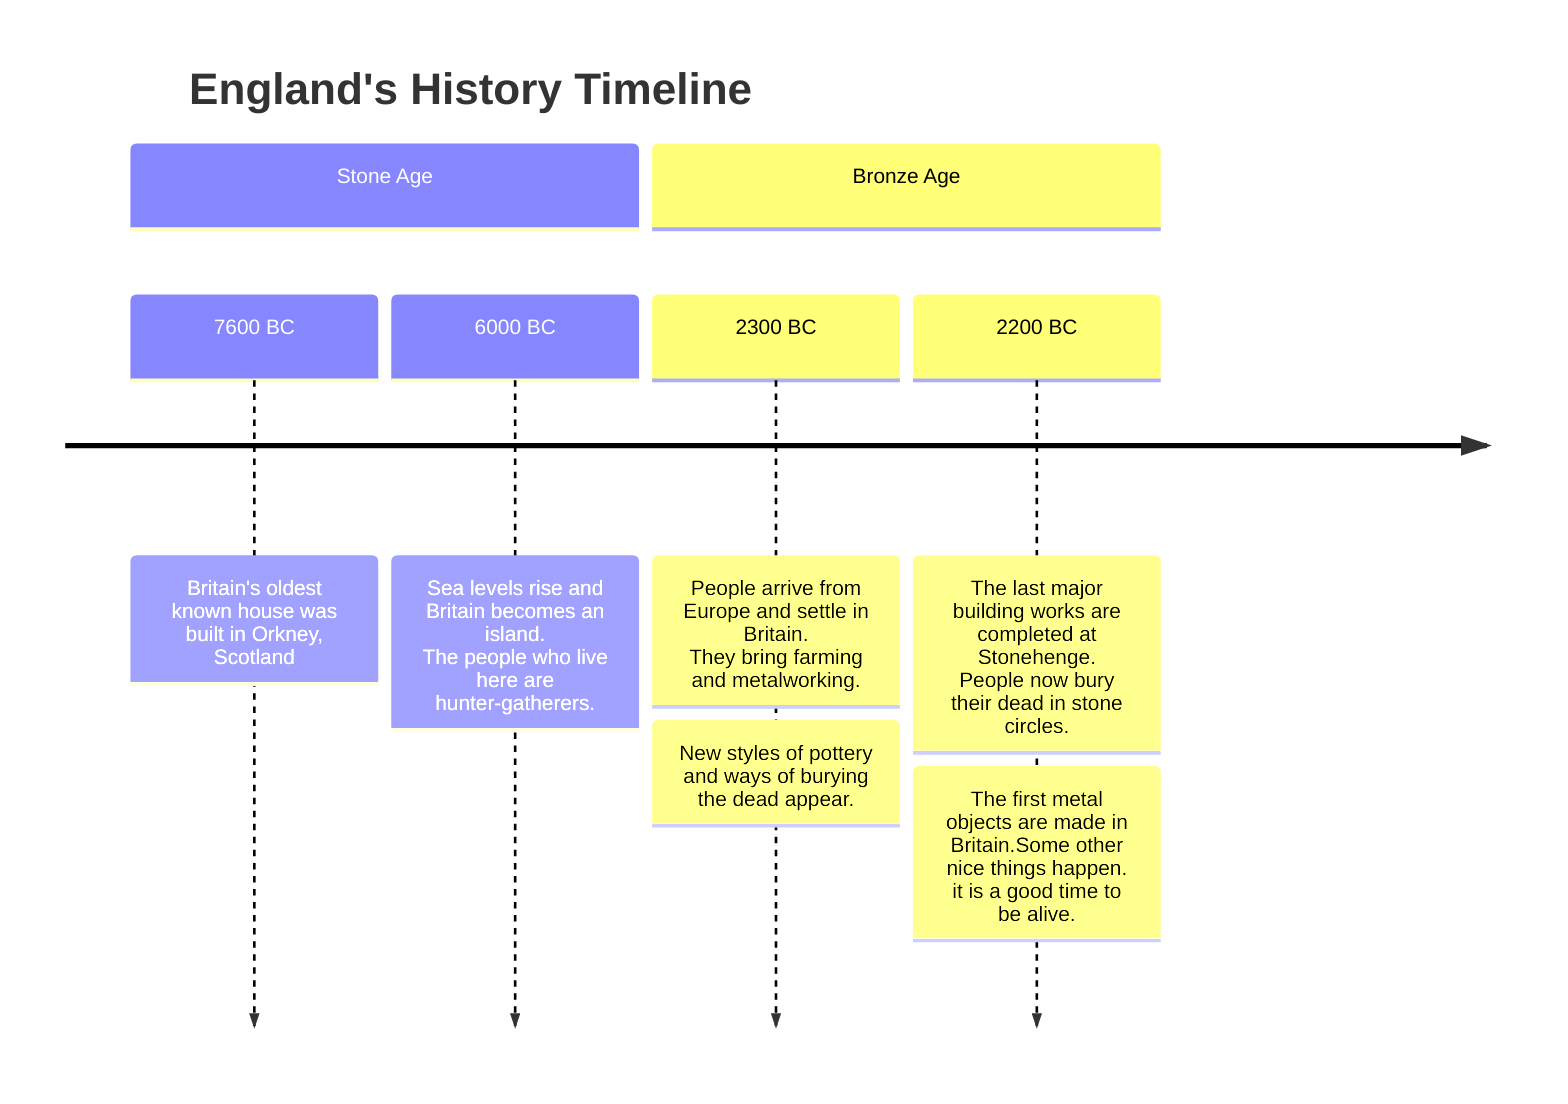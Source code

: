 timeline
    title England's History Timeline
    section Stone Age
        7600 BC : Britain's oldest known house was built in Orkney, Scotland
        6000 BC : Sea levels rise and Britain becomes an island.<br> The people who live here are hunter-gatherers.
    section Bronze Age
        2300 BC : People arrive from Europe and settle in Britain. <br>They bring farming and metalworking.
                : New styles of pottery and ways of burying the dead appear.
        2200 BC : The last major building works are completed at Stonehenge.<br> People now bury their dead in stone circles.
                : The first metal objects are made in Britain.Some other nice things happen. it is a good time to be alive.